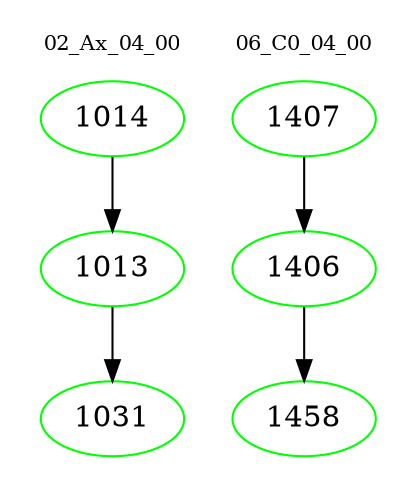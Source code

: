 digraph{
subgraph cluster_0 {
color = white
label = "02_Ax_04_00";
fontsize=10;
T0_1014 [label="1014", color="green"]
T0_1014 -> T0_1013 [color="black"]
T0_1013 [label="1013", color="green"]
T0_1013 -> T0_1031 [color="black"]
T0_1031 [label="1031", color="green"]
}
subgraph cluster_1 {
color = white
label = "06_C0_04_00";
fontsize=10;
T1_1407 [label="1407", color="green"]
T1_1407 -> T1_1406 [color="black"]
T1_1406 [label="1406", color="green"]
T1_1406 -> T1_1458 [color="black"]
T1_1458 [label="1458", color="green"]
}
}
